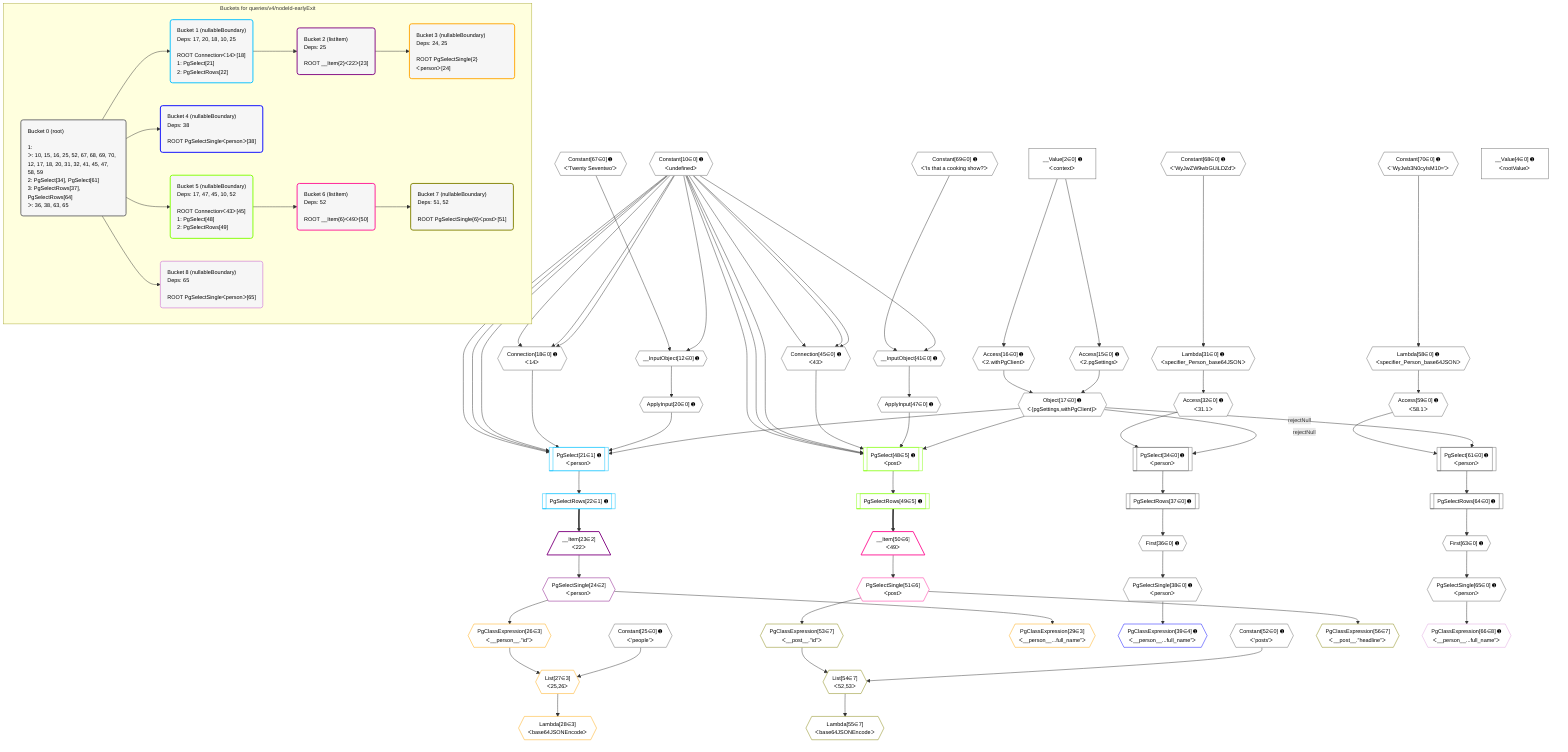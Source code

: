 %%{init: {'themeVariables': { 'fontSize': '12px'}}}%%
graph TD
    classDef path fill:#eee,stroke:#000,color:#000
    classDef plan fill:#fff,stroke-width:1px,color:#000
    classDef itemplan fill:#fff,stroke-width:2px,color:#000
    classDef unbatchedplan fill:#dff,stroke-width:1px,color:#000
    classDef sideeffectplan fill:#fcc,stroke-width:2px,color:#000
    classDef bucket fill:#f6f6f6,color:#000,stroke-width:2px,text-align:left


    %% plan dependencies
    Connection18{{"Connection[18∈0] ➊<br />ᐸ14ᐳ"}}:::plan
    Constant10{{"Constant[10∈0] ➊<br />ᐸundefinedᐳ"}}:::plan
    Constant10 & Constant10 & Constant10 --> Connection18
    Connection45{{"Connection[45∈0] ➊<br />ᐸ43ᐳ"}}:::plan
    Constant10 & Constant10 & Constant10 --> Connection45
    __InputObject12{{"__InputObject[12∈0] ➊"}}:::plan
    Constant67{{"Constant[67∈0] ➊<br />ᐸ'Twenty Seventwo'ᐳ"}}:::plan
    Constant10 & Constant67 --> __InputObject12
    Object17{{"Object[17∈0] ➊<br />ᐸ{pgSettings,withPgClient}ᐳ"}}:::plan
    Access15{{"Access[15∈0] ➊<br />ᐸ2.pgSettingsᐳ"}}:::plan
    Access16{{"Access[16∈0] ➊<br />ᐸ2.withPgClientᐳ"}}:::plan
    Access15 & Access16 --> Object17
    PgSelect34[["PgSelect[34∈0] ➊<br />ᐸpersonᐳ"]]:::plan
    Access32{{"Access[32∈0] ➊<br />ᐸ31.1ᐳ"}}:::plan
    Object17 -->|rejectNull| PgSelect34
    Access32 --> PgSelect34
    __InputObject41{{"__InputObject[41∈0] ➊"}}:::plan
    Constant69{{"Constant[69∈0] ➊<br />ᐸ'Is that a cooking show?'ᐳ"}}:::plan
    Constant10 & Constant69 --> __InputObject41
    PgSelect61[["PgSelect[61∈0] ➊<br />ᐸpersonᐳ"]]:::plan
    Access59{{"Access[59∈0] ➊<br />ᐸ58.1ᐳ"}}:::plan
    Object17 -->|rejectNull| PgSelect61
    Access59 --> PgSelect61
    __Value2["__Value[2∈0] ➊<br />ᐸcontextᐳ"]:::plan
    __Value2 --> Access15
    __Value2 --> Access16
    ApplyInput20{{"ApplyInput[20∈0] ➊"}}:::plan
    __InputObject12 --> ApplyInput20
    Lambda31{{"Lambda[31∈0] ➊<br />ᐸspecifier_Person_base64JSONᐳ"}}:::plan
    Constant68{{"Constant[68∈0] ➊<br />ᐸ'WyJwZW9wbGUiLDZd'ᐳ"}}:::plan
    Constant68 --> Lambda31
    Lambda31 --> Access32
    First36{{"First[36∈0] ➊"}}:::plan
    PgSelectRows37[["PgSelectRows[37∈0] ➊"]]:::plan
    PgSelectRows37 --> First36
    PgSelect34 --> PgSelectRows37
    PgSelectSingle38{{"PgSelectSingle[38∈0] ➊<br />ᐸpersonᐳ"}}:::plan
    First36 --> PgSelectSingle38
    ApplyInput47{{"ApplyInput[47∈0] ➊"}}:::plan
    __InputObject41 --> ApplyInput47
    Lambda58{{"Lambda[58∈0] ➊<br />ᐸspecifier_Person_base64JSONᐳ"}}:::plan
    Constant70{{"Constant[70∈0] ➊<br />ᐸ'WyJwb3N0cyIsM10='ᐳ"}}:::plan
    Constant70 --> Lambda58
    Lambda58 --> Access59
    First63{{"First[63∈0] ➊"}}:::plan
    PgSelectRows64[["PgSelectRows[64∈0] ➊"]]:::plan
    PgSelectRows64 --> First63
    PgSelect61 --> PgSelectRows64
    PgSelectSingle65{{"PgSelectSingle[65∈0] ➊<br />ᐸpersonᐳ"}}:::plan
    First63 --> PgSelectSingle65
    __Value4["__Value[4∈0] ➊<br />ᐸrootValueᐳ"]:::plan
    Constant25{{"Constant[25∈0] ➊<br />ᐸ'people'ᐳ"}}:::plan
    Constant52{{"Constant[52∈0] ➊<br />ᐸ'posts'ᐳ"}}:::plan
    PgSelect21[["PgSelect[21∈1] ➊<br />ᐸpersonᐳ"]]:::plan
    Object17 & ApplyInput20 & Connection18 & Constant10 & Constant10 & Constant10 --> PgSelect21
    PgSelectRows22[["PgSelectRows[22∈1] ➊"]]:::plan
    PgSelect21 --> PgSelectRows22
    __Item23[/"__Item[23∈2]<br />ᐸ22ᐳ"\]:::itemplan
    PgSelectRows22 ==> __Item23
    PgSelectSingle24{{"PgSelectSingle[24∈2]<br />ᐸpersonᐳ"}}:::plan
    __Item23 --> PgSelectSingle24
    List27{{"List[27∈3]<br />ᐸ25,26ᐳ"}}:::plan
    PgClassExpression26{{"PgClassExpression[26∈3]<br />ᐸ__person__.”id”ᐳ"}}:::plan
    Constant25 & PgClassExpression26 --> List27
    PgSelectSingle24 --> PgClassExpression26
    Lambda28{{"Lambda[28∈3]<br />ᐸbase64JSONEncodeᐳ"}}:::plan
    List27 --> Lambda28
    PgClassExpression29{{"PgClassExpression[29∈3]<br />ᐸ__person__...full_name”ᐳ"}}:::plan
    PgSelectSingle24 --> PgClassExpression29
    PgClassExpression39{{"PgClassExpression[39∈4] ➊<br />ᐸ__person__...full_name”ᐳ"}}:::plan
    PgSelectSingle38 --> PgClassExpression39
    PgSelect48[["PgSelect[48∈5] ➊<br />ᐸpostᐳ"]]:::plan
    Object17 & ApplyInput47 & Connection45 & Constant10 & Constant10 & Constant10 --> PgSelect48
    PgSelectRows49[["PgSelectRows[49∈5] ➊"]]:::plan
    PgSelect48 --> PgSelectRows49
    __Item50[/"__Item[50∈6]<br />ᐸ49ᐳ"\]:::itemplan
    PgSelectRows49 ==> __Item50
    PgSelectSingle51{{"PgSelectSingle[51∈6]<br />ᐸpostᐳ"}}:::plan
    __Item50 --> PgSelectSingle51
    List54{{"List[54∈7]<br />ᐸ52,53ᐳ"}}:::plan
    PgClassExpression53{{"PgClassExpression[53∈7]<br />ᐸ__post__.”id”ᐳ"}}:::plan
    Constant52 & PgClassExpression53 --> List54
    PgSelectSingle51 --> PgClassExpression53
    Lambda55{{"Lambda[55∈7]<br />ᐸbase64JSONEncodeᐳ"}}:::plan
    List54 --> Lambda55
    PgClassExpression56{{"PgClassExpression[56∈7]<br />ᐸ__post__.”headline”ᐳ"}}:::plan
    PgSelectSingle51 --> PgClassExpression56
    PgClassExpression66{{"PgClassExpression[66∈8] ➊<br />ᐸ__person__...full_name”ᐳ"}}:::plan
    PgSelectSingle65 --> PgClassExpression66

    %% define steps

    subgraph "Buckets for queries/v4/nodeId-earlyExit"
    Bucket0("Bucket 0 (root)<br /><br />1: <br />ᐳ: 10, 15, 16, 25, 52, 67, 68, 69, 70, 12, 17, 18, 20, 31, 32, 41, 45, 47, 58, 59<br />2: PgSelect[34], PgSelect[61]<br />3: PgSelectRows[37], PgSelectRows[64]<br />ᐳ: 36, 38, 63, 65"):::bucket
    classDef bucket0 stroke:#696969
    class Bucket0,__Value2,__Value4,Constant10,__InputObject12,Access15,Access16,Object17,Connection18,ApplyInput20,Constant25,Lambda31,Access32,PgSelect34,First36,PgSelectRows37,PgSelectSingle38,__InputObject41,Connection45,ApplyInput47,Constant52,Lambda58,Access59,PgSelect61,First63,PgSelectRows64,PgSelectSingle65,Constant67,Constant68,Constant69,Constant70 bucket0
    Bucket1("Bucket 1 (nullableBoundary)<br />Deps: 17, 20, 18, 10, 25<br /><br />ROOT Connectionᐸ14ᐳ[18]<br />1: PgSelect[21]<br />2: PgSelectRows[22]"):::bucket
    classDef bucket1 stroke:#00bfff
    class Bucket1,PgSelect21,PgSelectRows22 bucket1
    Bucket2("Bucket 2 (listItem)<br />Deps: 25<br /><br />ROOT __Item{2}ᐸ22ᐳ[23]"):::bucket
    classDef bucket2 stroke:#7f007f
    class Bucket2,__Item23,PgSelectSingle24 bucket2
    Bucket3("Bucket 3 (nullableBoundary)<br />Deps: 24, 25<br /><br />ROOT PgSelectSingle{2}ᐸpersonᐳ[24]"):::bucket
    classDef bucket3 stroke:#ffa500
    class Bucket3,PgClassExpression26,List27,Lambda28,PgClassExpression29 bucket3
    Bucket4("Bucket 4 (nullableBoundary)<br />Deps: 38<br /><br />ROOT PgSelectSingleᐸpersonᐳ[38]"):::bucket
    classDef bucket4 stroke:#0000ff
    class Bucket4,PgClassExpression39 bucket4
    Bucket5("Bucket 5 (nullableBoundary)<br />Deps: 17, 47, 45, 10, 52<br /><br />ROOT Connectionᐸ43ᐳ[45]<br />1: PgSelect[48]<br />2: PgSelectRows[49]"):::bucket
    classDef bucket5 stroke:#7fff00
    class Bucket5,PgSelect48,PgSelectRows49 bucket5
    Bucket6("Bucket 6 (listItem)<br />Deps: 52<br /><br />ROOT __Item{6}ᐸ49ᐳ[50]"):::bucket
    classDef bucket6 stroke:#ff1493
    class Bucket6,__Item50,PgSelectSingle51 bucket6
    Bucket7("Bucket 7 (nullableBoundary)<br />Deps: 51, 52<br /><br />ROOT PgSelectSingle{6}ᐸpostᐳ[51]"):::bucket
    classDef bucket7 stroke:#808000
    class Bucket7,PgClassExpression53,List54,Lambda55,PgClassExpression56 bucket7
    Bucket8("Bucket 8 (nullableBoundary)<br />Deps: 65<br /><br />ROOT PgSelectSingleᐸpersonᐳ[65]"):::bucket
    classDef bucket8 stroke:#dda0dd
    class Bucket8,PgClassExpression66 bucket8
    Bucket0 --> Bucket1 & Bucket4 & Bucket5 & Bucket8
    Bucket1 --> Bucket2
    Bucket2 --> Bucket3
    Bucket5 --> Bucket6
    Bucket6 --> Bucket7
    end